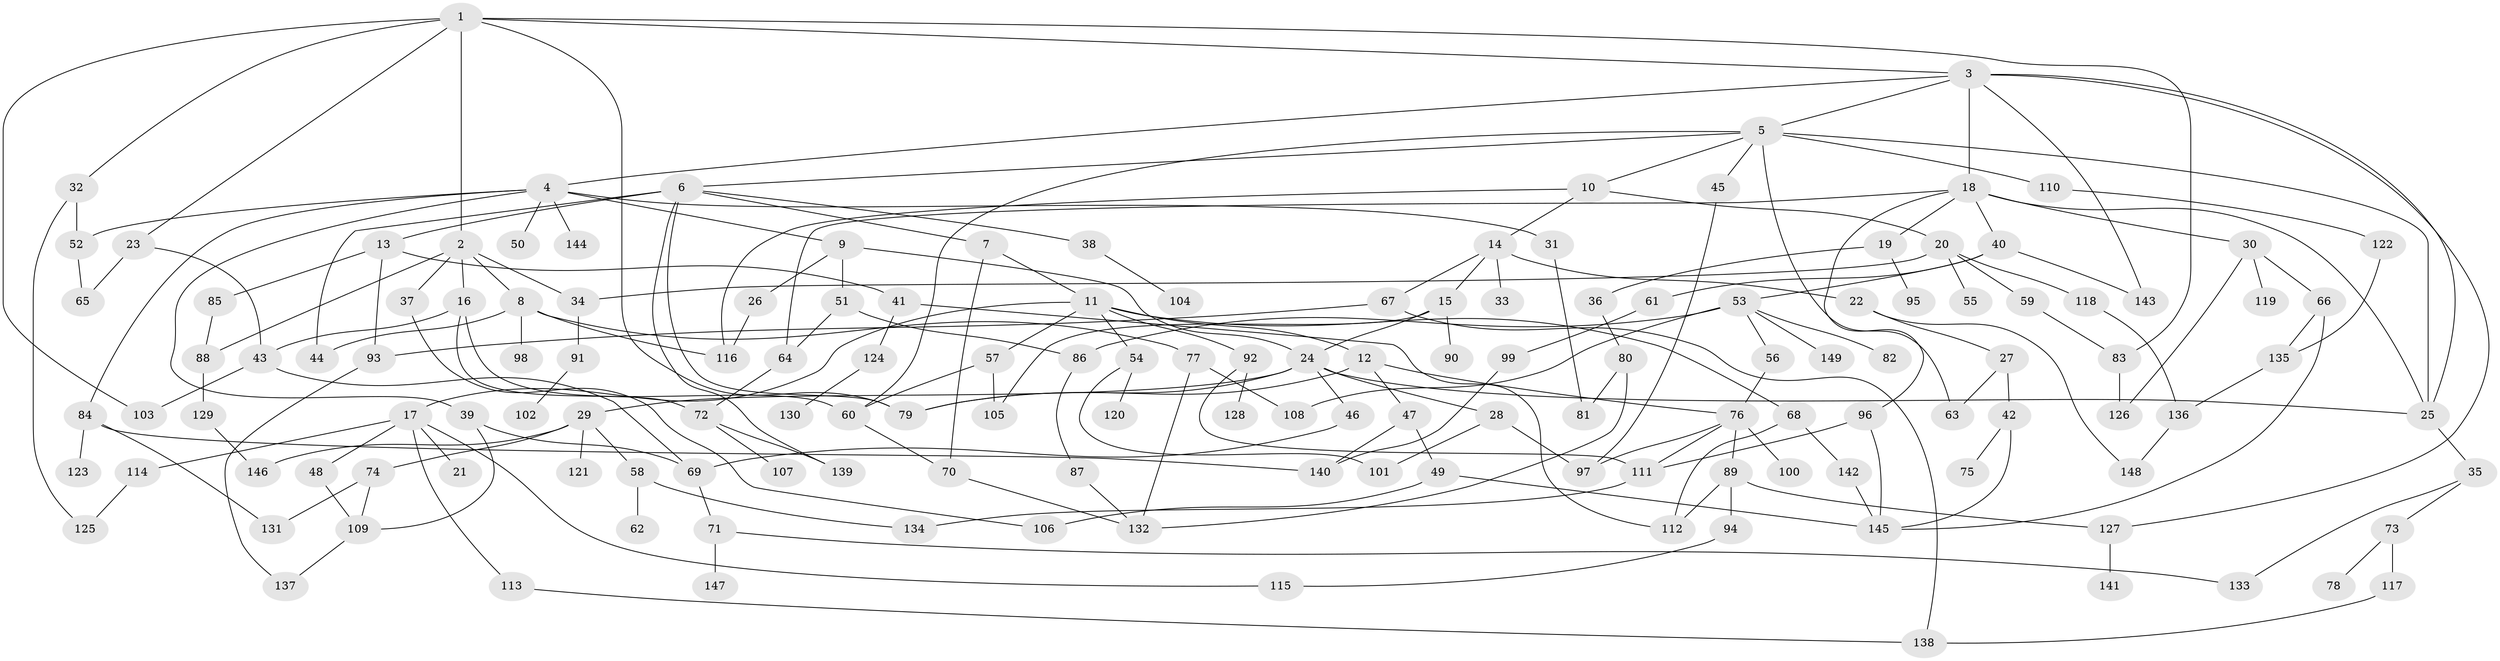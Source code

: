 // coarse degree distribution, {8: 0.0392156862745098, 10: 0.0196078431372549, 9: 0.029411764705882353, 4: 0.08823529411764706, 6: 0.029411764705882353, 7: 0.00980392156862745, 3: 0.22549019607843138, 2: 0.3137254901960784, 1: 0.1568627450980392, 5: 0.08823529411764706}
// Generated by graph-tools (version 1.1) at 2025/23/03/03/25 07:23:31]
// undirected, 149 vertices, 214 edges
graph export_dot {
graph [start="1"]
  node [color=gray90,style=filled];
  1;
  2;
  3;
  4;
  5;
  6;
  7;
  8;
  9;
  10;
  11;
  12;
  13;
  14;
  15;
  16;
  17;
  18;
  19;
  20;
  21;
  22;
  23;
  24;
  25;
  26;
  27;
  28;
  29;
  30;
  31;
  32;
  33;
  34;
  35;
  36;
  37;
  38;
  39;
  40;
  41;
  42;
  43;
  44;
  45;
  46;
  47;
  48;
  49;
  50;
  51;
  52;
  53;
  54;
  55;
  56;
  57;
  58;
  59;
  60;
  61;
  62;
  63;
  64;
  65;
  66;
  67;
  68;
  69;
  70;
  71;
  72;
  73;
  74;
  75;
  76;
  77;
  78;
  79;
  80;
  81;
  82;
  83;
  84;
  85;
  86;
  87;
  88;
  89;
  90;
  91;
  92;
  93;
  94;
  95;
  96;
  97;
  98;
  99;
  100;
  101;
  102;
  103;
  104;
  105;
  106;
  107;
  108;
  109;
  110;
  111;
  112;
  113;
  114;
  115;
  116;
  117;
  118;
  119;
  120;
  121;
  122;
  123;
  124;
  125;
  126;
  127;
  128;
  129;
  130;
  131;
  132;
  133;
  134;
  135;
  136;
  137;
  138;
  139;
  140;
  141;
  142;
  143;
  144;
  145;
  146;
  147;
  148;
  149;
  1 -- 2;
  1 -- 3;
  1 -- 23;
  1 -- 32;
  1 -- 83;
  1 -- 103;
  1 -- 79;
  2 -- 8;
  2 -- 16;
  2 -- 34;
  2 -- 37;
  2 -- 88;
  3 -- 4;
  3 -- 5;
  3 -- 18;
  3 -- 143;
  3 -- 127;
  3 -- 25;
  4 -- 9;
  4 -- 31;
  4 -- 39;
  4 -- 50;
  4 -- 52;
  4 -- 84;
  4 -- 144;
  5 -- 6;
  5 -- 10;
  5 -- 45;
  5 -- 63;
  5 -- 110;
  5 -- 25;
  5 -- 60;
  6 -- 7;
  6 -- 13;
  6 -- 38;
  6 -- 44;
  6 -- 139;
  6 -- 79;
  7 -- 11;
  7 -- 70;
  8 -- 77;
  8 -- 98;
  8 -- 116;
  8 -- 44;
  9 -- 24;
  9 -- 26;
  9 -- 51;
  10 -- 14;
  10 -- 20;
  10 -- 116;
  11 -- 12;
  11 -- 17;
  11 -- 54;
  11 -- 57;
  11 -- 68;
  11 -- 92;
  12 -- 47;
  12 -- 79;
  12 -- 76;
  13 -- 41;
  13 -- 85;
  13 -- 93;
  14 -- 15;
  14 -- 22;
  14 -- 33;
  14 -- 67;
  15 -- 90;
  15 -- 105;
  15 -- 24;
  16 -- 72;
  16 -- 43;
  16 -- 60;
  17 -- 21;
  17 -- 48;
  17 -- 113;
  17 -- 114;
  17 -- 115;
  18 -- 19;
  18 -- 30;
  18 -- 40;
  18 -- 64;
  18 -- 96;
  18 -- 25;
  19 -- 36;
  19 -- 95;
  20 -- 55;
  20 -- 59;
  20 -- 118;
  20 -- 34;
  22 -- 27;
  22 -- 148;
  23 -- 43;
  23 -- 65;
  24 -- 25;
  24 -- 28;
  24 -- 29;
  24 -- 46;
  24 -- 79;
  25 -- 35;
  26 -- 116;
  27 -- 42;
  27 -- 63;
  28 -- 101;
  28 -- 97;
  29 -- 58;
  29 -- 74;
  29 -- 121;
  29 -- 146;
  30 -- 66;
  30 -- 119;
  30 -- 126;
  31 -- 81;
  32 -- 125;
  32 -- 52;
  34 -- 91;
  35 -- 73;
  35 -- 133;
  36 -- 80;
  37 -- 106;
  38 -- 104;
  39 -- 109;
  39 -- 69;
  40 -- 53;
  40 -- 61;
  40 -- 143;
  41 -- 124;
  41 -- 112;
  42 -- 75;
  42 -- 145;
  43 -- 103;
  43 -- 69;
  45 -- 97;
  46 -- 69;
  47 -- 49;
  47 -- 140;
  48 -- 109;
  49 -- 145;
  49 -- 106;
  51 -- 64;
  51 -- 86;
  52 -- 65;
  53 -- 56;
  53 -- 82;
  53 -- 86;
  53 -- 149;
  53 -- 108;
  54 -- 101;
  54 -- 120;
  56 -- 76;
  57 -- 60;
  57 -- 105;
  58 -- 62;
  58 -- 134;
  59 -- 83;
  60 -- 70;
  61 -- 99;
  64 -- 72;
  66 -- 135;
  66 -- 145;
  67 -- 93;
  67 -- 138;
  68 -- 112;
  68 -- 142;
  69 -- 71;
  70 -- 132;
  71 -- 147;
  71 -- 133;
  72 -- 107;
  72 -- 139;
  73 -- 78;
  73 -- 117;
  74 -- 109;
  74 -- 131;
  76 -- 89;
  76 -- 100;
  76 -- 111;
  76 -- 97;
  77 -- 108;
  77 -- 132;
  80 -- 81;
  80 -- 132;
  83 -- 126;
  84 -- 123;
  84 -- 131;
  84 -- 140;
  85 -- 88;
  86 -- 87;
  87 -- 132;
  88 -- 129;
  89 -- 94;
  89 -- 127;
  89 -- 112;
  91 -- 102;
  92 -- 128;
  92 -- 111;
  93 -- 137;
  94 -- 115;
  96 -- 111;
  96 -- 145;
  99 -- 140;
  109 -- 137;
  110 -- 122;
  111 -- 134;
  113 -- 138;
  114 -- 125;
  117 -- 138;
  118 -- 136;
  122 -- 135;
  124 -- 130;
  127 -- 141;
  129 -- 146;
  135 -- 136;
  136 -- 148;
  142 -- 145;
}
